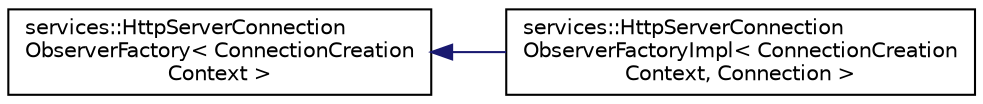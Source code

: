 digraph "Graphical Class Hierarchy"
{
 // INTERACTIVE_SVG=YES
  edge [fontname="Helvetica",fontsize="10",labelfontname="Helvetica",labelfontsize="10"];
  node [fontname="Helvetica",fontsize="10",shape=record];
  rankdir="LR";
  Node0 [label="services::HttpServerConnection\lObserverFactory\< ConnectionCreation\lContext \>",height=0.2,width=0.4,color="black", fillcolor="white", style="filled",URL="$d2/d83/classservices_1_1_http_server_connection_observer_factory.html"];
  Node0 -> Node1 [dir="back",color="midnightblue",fontsize="10",style="solid",fontname="Helvetica"];
  Node1 [label="services::HttpServerConnection\lObserverFactoryImpl\< ConnectionCreation\lContext, Connection \>",height=0.2,width=0.4,color="black", fillcolor="white", style="filled",URL="$d5/d63/classservices_1_1_http_server_connection_observer_factory_impl.html"];
}
